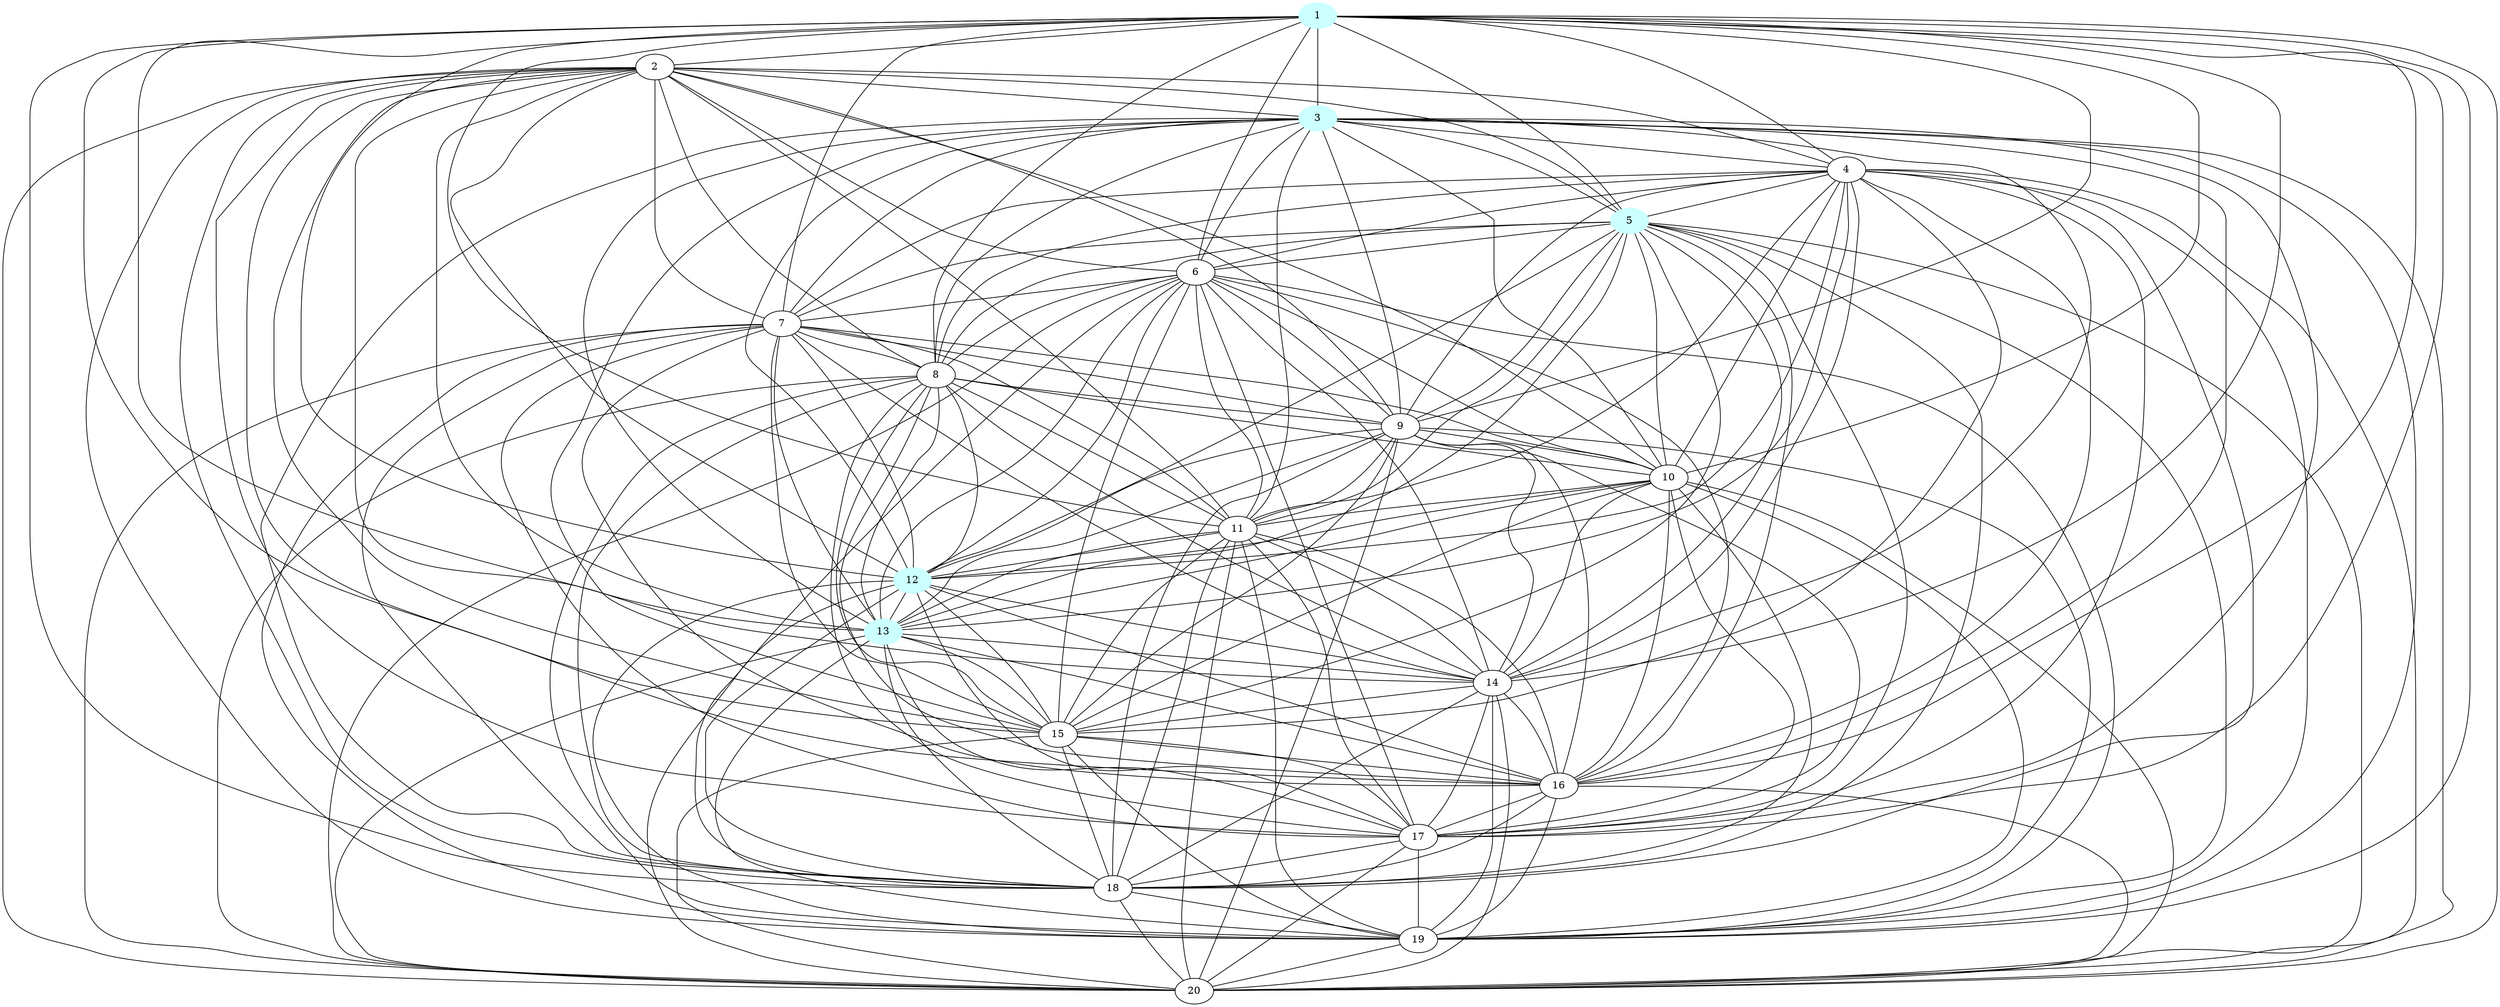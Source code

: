 graph G {
    1 [style=filled, color="#CCFFFF"];
    3 [style=filled, color="#CCFFFF"];
    5 [style=filled, color="#CCFFFF"];
    12 [style=filled, color="#CCFFFF"];
    13 [style=filled, color="#CCFFFF"];
    1 -- 2 [len= 2]
    1 -- 3 [len= 2]
    1 -- 4 [len= 3]
    1 -- 5 [len= 3]
    1 -- 6 [len= 4]
    1 -- 7 [len= 2]
    1 -- 8 [len= 2]
    1 -- 9 [len= 2]
    1 -- 10 [len= 2]
    1 -- 11 [len= 2]
    1 -- 12 [len= 2]
    1 -- 13 [len= 2]
    1 -- 14 [len= 2]
    1 -- 15 [len= 4]
    1 -- 16 [len= 3]
    1 -- 17 [len= 2]
    1 -- 18 [len= 2]
    1 -- 19 [len= 3]
    1 -- 20 [len= 2]
    2 -- 3 [len= 2]
    2 -- 4 [len= 3]
    2 -- 5 [len= 3]
    2 -- 6 [len= 4]
    2 -- 7 [len= 3]
    2 -- 8 [len= 2]
    2 -- 9 [len= 2]
    2 -- 10 [len= 4]
    2 -- 11 [len= 4]
    2 -- 12 [len= 2]
    2 -- 13 [len= 3]
    2 -- 14 [len= 3]
    2 -- 15 [len= 4]
    2 -- 16 [len= 4]
    2 -- 17 [len= 3]
    2 -- 18 [len= 3]
    2 -- 19 [len= 4]
    2 -- 20 [len= 4]
    3 -- 4 [len= 3]
    3 -- 5 [len= 3]
    3 -- 6 [len= 3]
    3 -- 7 [len= 3]
    3 -- 8 [len= 2]
    3 -- 9 [len= 2]
    3 -- 10 [len= 3]
    3 -- 11 [len= 3]
    3 -- 12 [len= 2]
    3 -- 13 [len= 3]
    3 -- 14 [len= 2]
    3 -- 15 [len= 3]
    3 -- 16 [len= 3]
    3 -- 17 [len= 3]
    3 -- 18 [len= 2]
    3 -- 19 [len= 3]
    3 -- 20 [len= 3]
    4 -- 5 [len= 2]
    4 -- 6 [len= 2]
    4 -- 7 [len= 3]
    4 -- 8 [len= 4]
    4 -- 9 [len= 3]
    4 -- 10 [len= 3]
    4 -- 11 [len= 3]
    4 -- 12 [len= 2]
    4 -- 13 [len= 3]
    4 -- 14 [len= 3]
    4 -- 15 [len= 2]
    4 -- 16 [len= 3]
    4 -- 17 [len= 3]
    4 -- 18 [len= 3]
    4 -- 19 [len= 3]
    4 -- 20 [len= 3]
    5 -- 6 [len= 2]
    5 -- 7 [len= 3]
    5 -- 8 [len= 3]
    5 -- 9 [len= 2]
    5 -- 10 [len= 3]
    5 -- 11 [len= 3]
    5 -- 12 [len= 2]
    5 -- 13 [len= 2]
    5 -- 14 [len= 3]
    5 -- 15 [len= 2]
    5 -- 16 [len= 3]
    5 -- 17 [len= 3]
    5 -- 18 [len= 3]
    5 -- 19 [len= 3]
    5 -- 20 [len= 3]
    6 -- 7 [len= 4]
    6 -- 8 [len= 4]
    6 -- 9 [len= 3]
    6 -- 10 [len= 4]
    6 -- 11 [len= 4]
    6 -- 12 [len= 2]
    6 -- 13 [len= 3]
    6 -- 14 [len= 4]
    6 -- 15 [len= 2]
    6 -- 16 [len= 4]
    6 -- 17 [len= 4]
    6 -- 18 [len= 4]
    6 -- 19 [len= 4]
    6 -- 20 [len= 4]
    7 -- 8 [len= 3]
    7 -- 9 [len= 3]
    7 -- 10 [len= 2]
    7 -- 11 [len= 1]
    7 -- 12 [len= 3]
    7 -- 13 [len= 1]
    7 -- 14 [len= 1]
    7 -- 15 [len= 4]
    7 -- 16 [len= 2]
    7 -- 17 [len= 1]
    7 -- 18 [len= 1]
    7 -- 19 [len= 2]
    7 -- 20 [len= 1]
    8 -- 9 [len= 2]
    8 -- 10 [len= 4]
    8 -- 11 [len= 4]
    8 -- 12 [len= 3]
    8 -- 13 [len= 3]
    8 -- 14 [len= 3]
    8 -- 15 [len= 4]
    8 -- 16 [len= 4]
    8 -- 17 [len= 4]
    8 -- 18 [len= 3]
    8 -- 19 [len= 4]
    8 -- 20 [len= 4]
    9 -- 10 [len= 3]
    9 -- 11 [len= 3]
    9 -- 12 [len= 2]
    9 -- 13 [len= 3]
    9 -- 14 [len= 3]
    9 -- 15 [len= 3]
    9 -- 16 [len= 4]
    9 -- 17 [len= 3]
    9 -- 18 [len= 3]
    9 -- 19 [len= 3]
    9 -- 20 [len= 3]
    10 -- 11 [len= 1]
    10 -- 12 [len= 3]
    10 -- 13 [len= 1]
    10 -- 14 [len= 1]
    10 -- 15 [len= 4]
    10 -- 16 [len= 2]
    10 -- 17 [len= 1]
    10 -- 18 [len= 1]
    10 -- 19 [len= 2]
    10 -- 20 [len= 1]
    11 -- 12 [len= 3]
    11 -- 13 [len= 1]
    11 -- 14 [len= 1]
    11 -- 15 [len= 4]
    11 -- 16 [len= 2]
    11 -- 17 [len= 2]
    11 -- 18 [len= 1]
    11 -- 19 [len= 2]
    11 -- 20 [len= 1]
    12 -- 13 [len= 3]
    12 -- 14 [len= 3]
    12 -- 15 [len= 2]
    12 -- 16 [len= 3]
    12 -- 17 [len= 3]
    12 -- 18 [len= 3]
    12 -- 19 [len= 3]
    12 -- 20 [len= 3]
    13 -- 14 [len= 1]
    13 -- 15 [len= 3]
    13 -- 16 [len= 2]
    13 -- 17 [len= 1]
    13 -- 18 [len= 1]
    13 -- 19 [len= 1]
    13 -- 20 [len= 1]
    14 -- 15 [len= 4]
    14 -- 16 [len= 2]
    14 -- 17 [len= 1]
    14 -- 18 [len= 1]
    14 -- 19 [len= 2]
    14 -- 20 [len= 1]
    15 -- 16 [len= 4]
    15 -- 17 [len= 4]
    15 -- 18 [len= 4]
    15 -- 19 [len= 4]
    15 -- 20 [len= 4]
    16 -- 17 [len= 2]
    16 -- 18 [len= 2]
    16 -- 19 [len= 2]
    16 -- 20 [len= 2]
    17 -- 18 [len= 1]
    17 -- 19 [len= 2]
    17 -- 20 [len= 2]
    18 -- 19 [len= 2]
    18 -- 20 [len= 2]
    19 -- 20 [len= 2]
}
